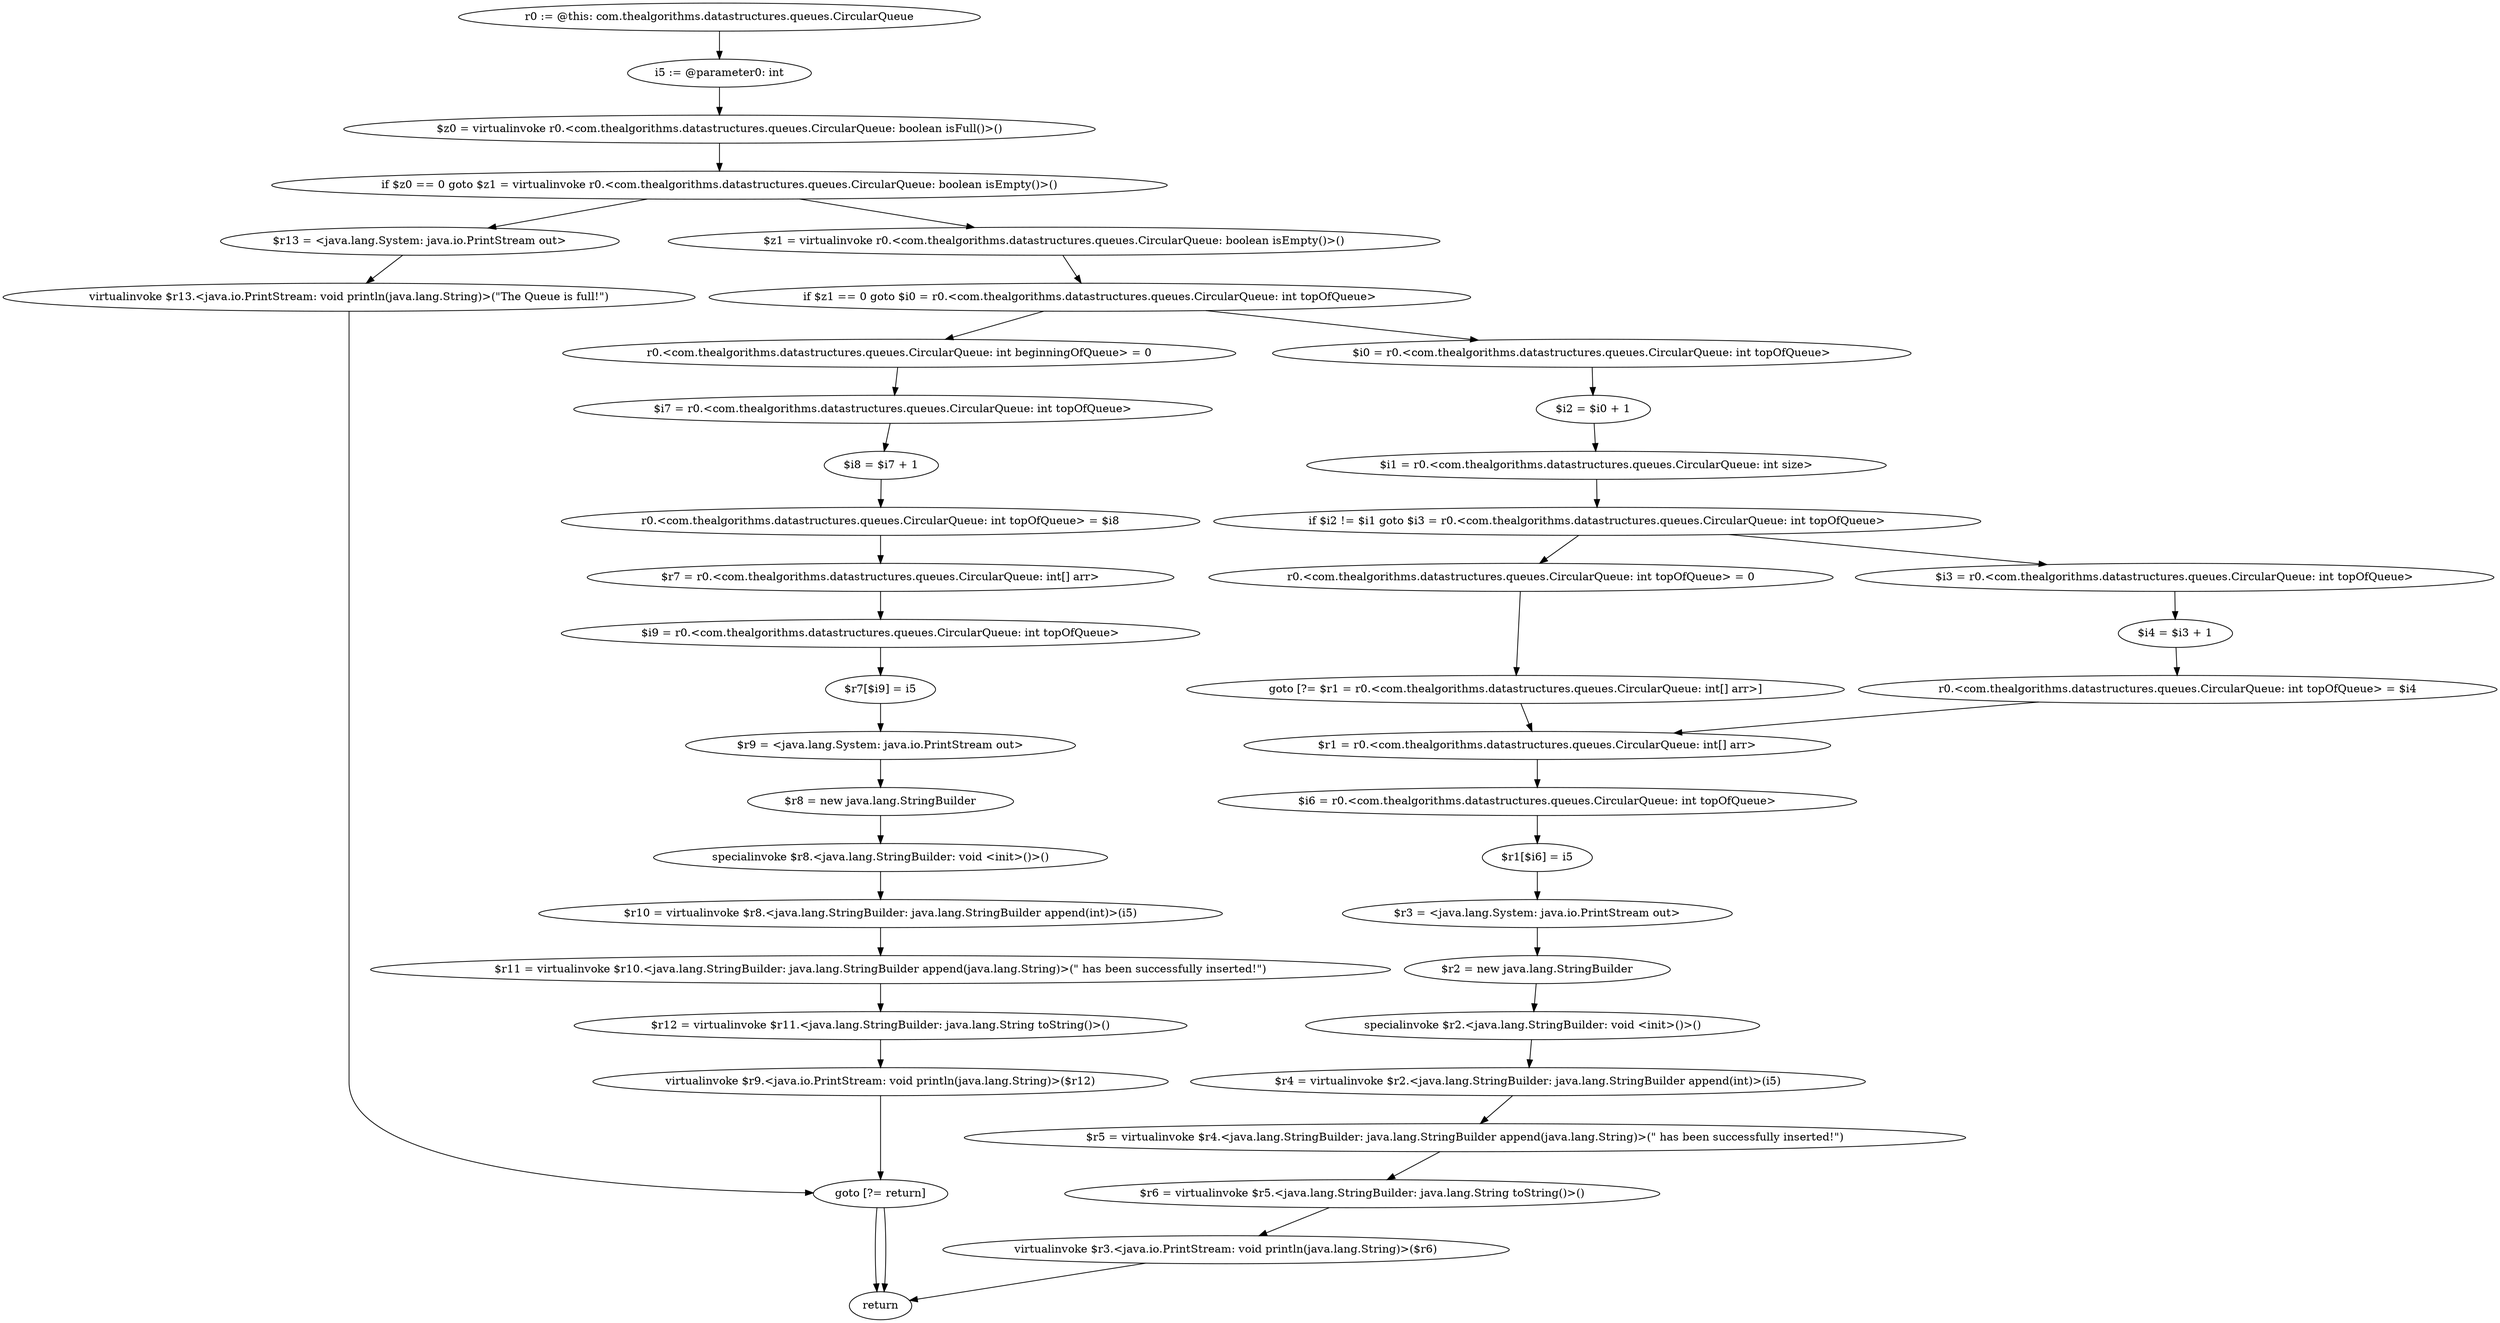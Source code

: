 digraph "unitGraph" {
    "r0 := @this: com.thealgorithms.datastructures.queues.CircularQueue"
    "i5 := @parameter0: int"
    "$z0 = virtualinvoke r0.<com.thealgorithms.datastructures.queues.CircularQueue: boolean isFull()>()"
    "if $z0 == 0 goto $z1 = virtualinvoke r0.<com.thealgorithms.datastructures.queues.CircularQueue: boolean isEmpty()>()"
    "$r13 = <java.lang.System: java.io.PrintStream out>"
    "virtualinvoke $r13.<java.io.PrintStream: void println(java.lang.String)>(\"The Queue is full!\")"
    "goto [?= return]"
    "$z1 = virtualinvoke r0.<com.thealgorithms.datastructures.queues.CircularQueue: boolean isEmpty()>()"
    "if $z1 == 0 goto $i0 = r0.<com.thealgorithms.datastructures.queues.CircularQueue: int topOfQueue>"
    "r0.<com.thealgorithms.datastructures.queues.CircularQueue: int beginningOfQueue> = 0"
    "$i7 = r0.<com.thealgorithms.datastructures.queues.CircularQueue: int topOfQueue>"
    "$i8 = $i7 + 1"
    "r0.<com.thealgorithms.datastructures.queues.CircularQueue: int topOfQueue> = $i8"
    "$r7 = r0.<com.thealgorithms.datastructures.queues.CircularQueue: int[] arr>"
    "$i9 = r0.<com.thealgorithms.datastructures.queues.CircularQueue: int topOfQueue>"
    "$r7[$i9] = i5"
    "$r9 = <java.lang.System: java.io.PrintStream out>"
    "$r8 = new java.lang.StringBuilder"
    "specialinvoke $r8.<java.lang.StringBuilder: void <init>()>()"
    "$r10 = virtualinvoke $r8.<java.lang.StringBuilder: java.lang.StringBuilder append(int)>(i5)"
    "$r11 = virtualinvoke $r10.<java.lang.StringBuilder: java.lang.StringBuilder append(java.lang.String)>(\" has been successfully inserted!\")"
    "$r12 = virtualinvoke $r11.<java.lang.StringBuilder: java.lang.String toString()>()"
    "virtualinvoke $r9.<java.io.PrintStream: void println(java.lang.String)>($r12)"
    "$i0 = r0.<com.thealgorithms.datastructures.queues.CircularQueue: int topOfQueue>"
    "$i2 = $i0 + 1"
    "$i1 = r0.<com.thealgorithms.datastructures.queues.CircularQueue: int size>"
    "if $i2 != $i1 goto $i3 = r0.<com.thealgorithms.datastructures.queues.CircularQueue: int topOfQueue>"
    "r0.<com.thealgorithms.datastructures.queues.CircularQueue: int topOfQueue> = 0"
    "goto [?= $r1 = r0.<com.thealgorithms.datastructures.queues.CircularQueue: int[] arr>]"
    "$i3 = r0.<com.thealgorithms.datastructures.queues.CircularQueue: int topOfQueue>"
    "$i4 = $i3 + 1"
    "r0.<com.thealgorithms.datastructures.queues.CircularQueue: int topOfQueue> = $i4"
    "$r1 = r0.<com.thealgorithms.datastructures.queues.CircularQueue: int[] arr>"
    "$i6 = r0.<com.thealgorithms.datastructures.queues.CircularQueue: int topOfQueue>"
    "$r1[$i6] = i5"
    "$r3 = <java.lang.System: java.io.PrintStream out>"
    "$r2 = new java.lang.StringBuilder"
    "specialinvoke $r2.<java.lang.StringBuilder: void <init>()>()"
    "$r4 = virtualinvoke $r2.<java.lang.StringBuilder: java.lang.StringBuilder append(int)>(i5)"
    "$r5 = virtualinvoke $r4.<java.lang.StringBuilder: java.lang.StringBuilder append(java.lang.String)>(\" has been successfully inserted!\")"
    "$r6 = virtualinvoke $r5.<java.lang.StringBuilder: java.lang.String toString()>()"
    "virtualinvoke $r3.<java.io.PrintStream: void println(java.lang.String)>($r6)"
    "return"
    "r0 := @this: com.thealgorithms.datastructures.queues.CircularQueue"->"i5 := @parameter0: int";
    "i5 := @parameter0: int"->"$z0 = virtualinvoke r0.<com.thealgorithms.datastructures.queues.CircularQueue: boolean isFull()>()";
    "$z0 = virtualinvoke r0.<com.thealgorithms.datastructures.queues.CircularQueue: boolean isFull()>()"->"if $z0 == 0 goto $z1 = virtualinvoke r0.<com.thealgorithms.datastructures.queues.CircularQueue: boolean isEmpty()>()";
    "if $z0 == 0 goto $z1 = virtualinvoke r0.<com.thealgorithms.datastructures.queues.CircularQueue: boolean isEmpty()>()"->"$r13 = <java.lang.System: java.io.PrintStream out>";
    "if $z0 == 0 goto $z1 = virtualinvoke r0.<com.thealgorithms.datastructures.queues.CircularQueue: boolean isEmpty()>()"->"$z1 = virtualinvoke r0.<com.thealgorithms.datastructures.queues.CircularQueue: boolean isEmpty()>()";
    "$r13 = <java.lang.System: java.io.PrintStream out>"->"virtualinvoke $r13.<java.io.PrintStream: void println(java.lang.String)>(\"The Queue is full!\")";
    "virtualinvoke $r13.<java.io.PrintStream: void println(java.lang.String)>(\"The Queue is full!\")"->"goto [?= return]";
    "goto [?= return]"->"return";
    "$z1 = virtualinvoke r0.<com.thealgorithms.datastructures.queues.CircularQueue: boolean isEmpty()>()"->"if $z1 == 0 goto $i0 = r0.<com.thealgorithms.datastructures.queues.CircularQueue: int topOfQueue>";
    "if $z1 == 0 goto $i0 = r0.<com.thealgorithms.datastructures.queues.CircularQueue: int topOfQueue>"->"r0.<com.thealgorithms.datastructures.queues.CircularQueue: int beginningOfQueue> = 0";
    "if $z1 == 0 goto $i0 = r0.<com.thealgorithms.datastructures.queues.CircularQueue: int topOfQueue>"->"$i0 = r0.<com.thealgorithms.datastructures.queues.CircularQueue: int topOfQueue>";
    "r0.<com.thealgorithms.datastructures.queues.CircularQueue: int beginningOfQueue> = 0"->"$i7 = r0.<com.thealgorithms.datastructures.queues.CircularQueue: int topOfQueue>";
    "$i7 = r0.<com.thealgorithms.datastructures.queues.CircularQueue: int topOfQueue>"->"$i8 = $i7 + 1";
    "$i8 = $i7 + 1"->"r0.<com.thealgorithms.datastructures.queues.CircularQueue: int topOfQueue> = $i8";
    "r0.<com.thealgorithms.datastructures.queues.CircularQueue: int topOfQueue> = $i8"->"$r7 = r0.<com.thealgorithms.datastructures.queues.CircularQueue: int[] arr>";
    "$r7 = r0.<com.thealgorithms.datastructures.queues.CircularQueue: int[] arr>"->"$i9 = r0.<com.thealgorithms.datastructures.queues.CircularQueue: int topOfQueue>";
    "$i9 = r0.<com.thealgorithms.datastructures.queues.CircularQueue: int topOfQueue>"->"$r7[$i9] = i5";
    "$r7[$i9] = i5"->"$r9 = <java.lang.System: java.io.PrintStream out>";
    "$r9 = <java.lang.System: java.io.PrintStream out>"->"$r8 = new java.lang.StringBuilder";
    "$r8 = new java.lang.StringBuilder"->"specialinvoke $r8.<java.lang.StringBuilder: void <init>()>()";
    "specialinvoke $r8.<java.lang.StringBuilder: void <init>()>()"->"$r10 = virtualinvoke $r8.<java.lang.StringBuilder: java.lang.StringBuilder append(int)>(i5)";
    "$r10 = virtualinvoke $r8.<java.lang.StringBuilder: java.lang.StringBuilder append(int)>(i5)"->"$r11 = virtualinvoke $r10.<java.lang.StringBuilder: java.lang.StringBuilder append(java.lang.String)>(\" has been successfully inserted!\")";
    "$r11 = virtualinvoke $r10.<java.lang.StringBuilder: java.lang.StringBuilder append(java.lang.String)>(\" has been successfully inserted!\")"->"$r12 = virtualinvoke $r11.<java.lang.StringBuilder: java.lang.String toString()>()";
    "$r12 = virtualinvoke $r11.<java.lang.StringBuilder: java.lang.String toString()>()"->"virtualinvoke $r9.<java.io.PrintStream: void println(java.lang.String)>($r12)";
    "virtualinvoke $r9.<java.io.PrintStream: void println(java.lang.String)>($r12)"->"goto [?= return]";
    "goto [?= return]"->"return";
    "$i0 = r0.<com.thealgorithms.datastructures.queues.CircularQueue: int topOfQueue>"->"$i2 = $i0 + 1";
    "$i2 = $i0 + 1"->"$i1 = r0.<com.thealgorithms.datastructures.queues.CircularQueue: int size>";
    "$i1 = r0.<com.thealgorithms.datastructures.queues.CircularQueue: int size>"->"if $i2 != $i1 goto $i3 = r0.<com.thealgorithms.datastructures.queues.CircularQueue: int topOfQueue>";
    "if $i2 != $i1 goto $i3 = r0.<com.thealgorithms.datastructures.queues.CircularQueue: int topOfQueue>"->"r0.<com.thealgorithms.datastructures.queues.CircularQueue: int topOfQueue> = 0";
    "if $i2 != $i1 goto $i3 = r0.<com.thealgorithms.datastructures.queues.CircularQueue: int topOfQueue>"->"$i3 = r0.<com.thealgorithms.datastructures.queues.CircularQueue: int topOfQueue>";
    "r0.<com.thealgorithms.datastructures.queues.CircularQueue: int topOfQueue> = 0"->"goto [?= $r1 = r0.<com.thealgorithms.datastructures.queues.CircularQueue: int[] arr>]";
    "goto [?= $r1 = r0.<com.thealgorithms.datastructures.queues.CircularQueue: int[] arr>]"->"$r1 = r0.<com.thealgorithms.datastructures.queues.CircularQueue: int[] arr>";
    "$i3 = r0.<com.thealgorithms.datastructures.queues.CircularQueue: int topOfQueue>"->"$i4 = $i3 + 1";
    "$i4 = $i3 + 1"->"r0.<com.thealgorithms.datastructures.queues.CircularQueue: int topOfQueue> = $i4";
    "r0.<com.thealgorithms.datastructures.queues.CircularQueue: int topOfQueue> = $i4"->"$r1 = r0.<com.thealgorithms.datastructures.queues.CircularQueue: int[] arr>";
    "$r1 = r0.<com.thealgorithms.datastructures.queues.CircularQueue: int[] arr>"->"$i6 = r0.<com.thealgorithms.datastructures.queues.CircularQueue: int topOfQueue>";
    "$i6 = r0.<com.thealgorithms.datastructures.queues.CircularQueue: int topOfQueue>"->"$r1[$i6] = i5";
    "$r1[$i6] = i5"->"$r3 = <java.lang.System: java.io.PrintStream out>";
    "$r3 = <java.lang.System: java.io.PrintStream out>"->"$r2 = new java.lang.StringBuilder";
    "$r2 = new java.lang.StringBuilder"->"specialinvoke $r2.<java.lang.StringBuilder: void <init>()>()";
    "specialinvoke $r2.<java.lang.StringBuilder: void <init>()>()"->"$r4 = virtualinvoke $r2.<java.lang.StringBuilder: java.lang.StringBuilder append(int)>(i5)";
    "$r4 = virtualinvoke $r2.<java.lang.StringBuilder: java.lang.StringBuilder append(int)>(i5)"->"$r5 = virtualinvoke $r4.<java.lang.StringBuilder: java.lang.StringBuilder append(java.lang.String)>(\" has been successfully inserted!\")";
    "$r5 = virtualinvoke $r4.<java.lang.StringBuilder: java.lang.StringBuilder append(java.lang.String)>(\" has been successfully inserted!\")"->"$r6 = virtualinvoke $r5.<java.lang.StringBuilder: java.lang.String toString()>()";
    "$r6 = virtualinvoke $r5.<java.lang.StringBuilder: java.lang.String toString()>()"->"virtualinvoke $r3.<java.io.PrintStream: void println(java.lang.String)>($r6)";
    "virtualinvoke $r3.<java.io.PrintStream: void println(java.lang.String)>($r6)"->"return";
}
